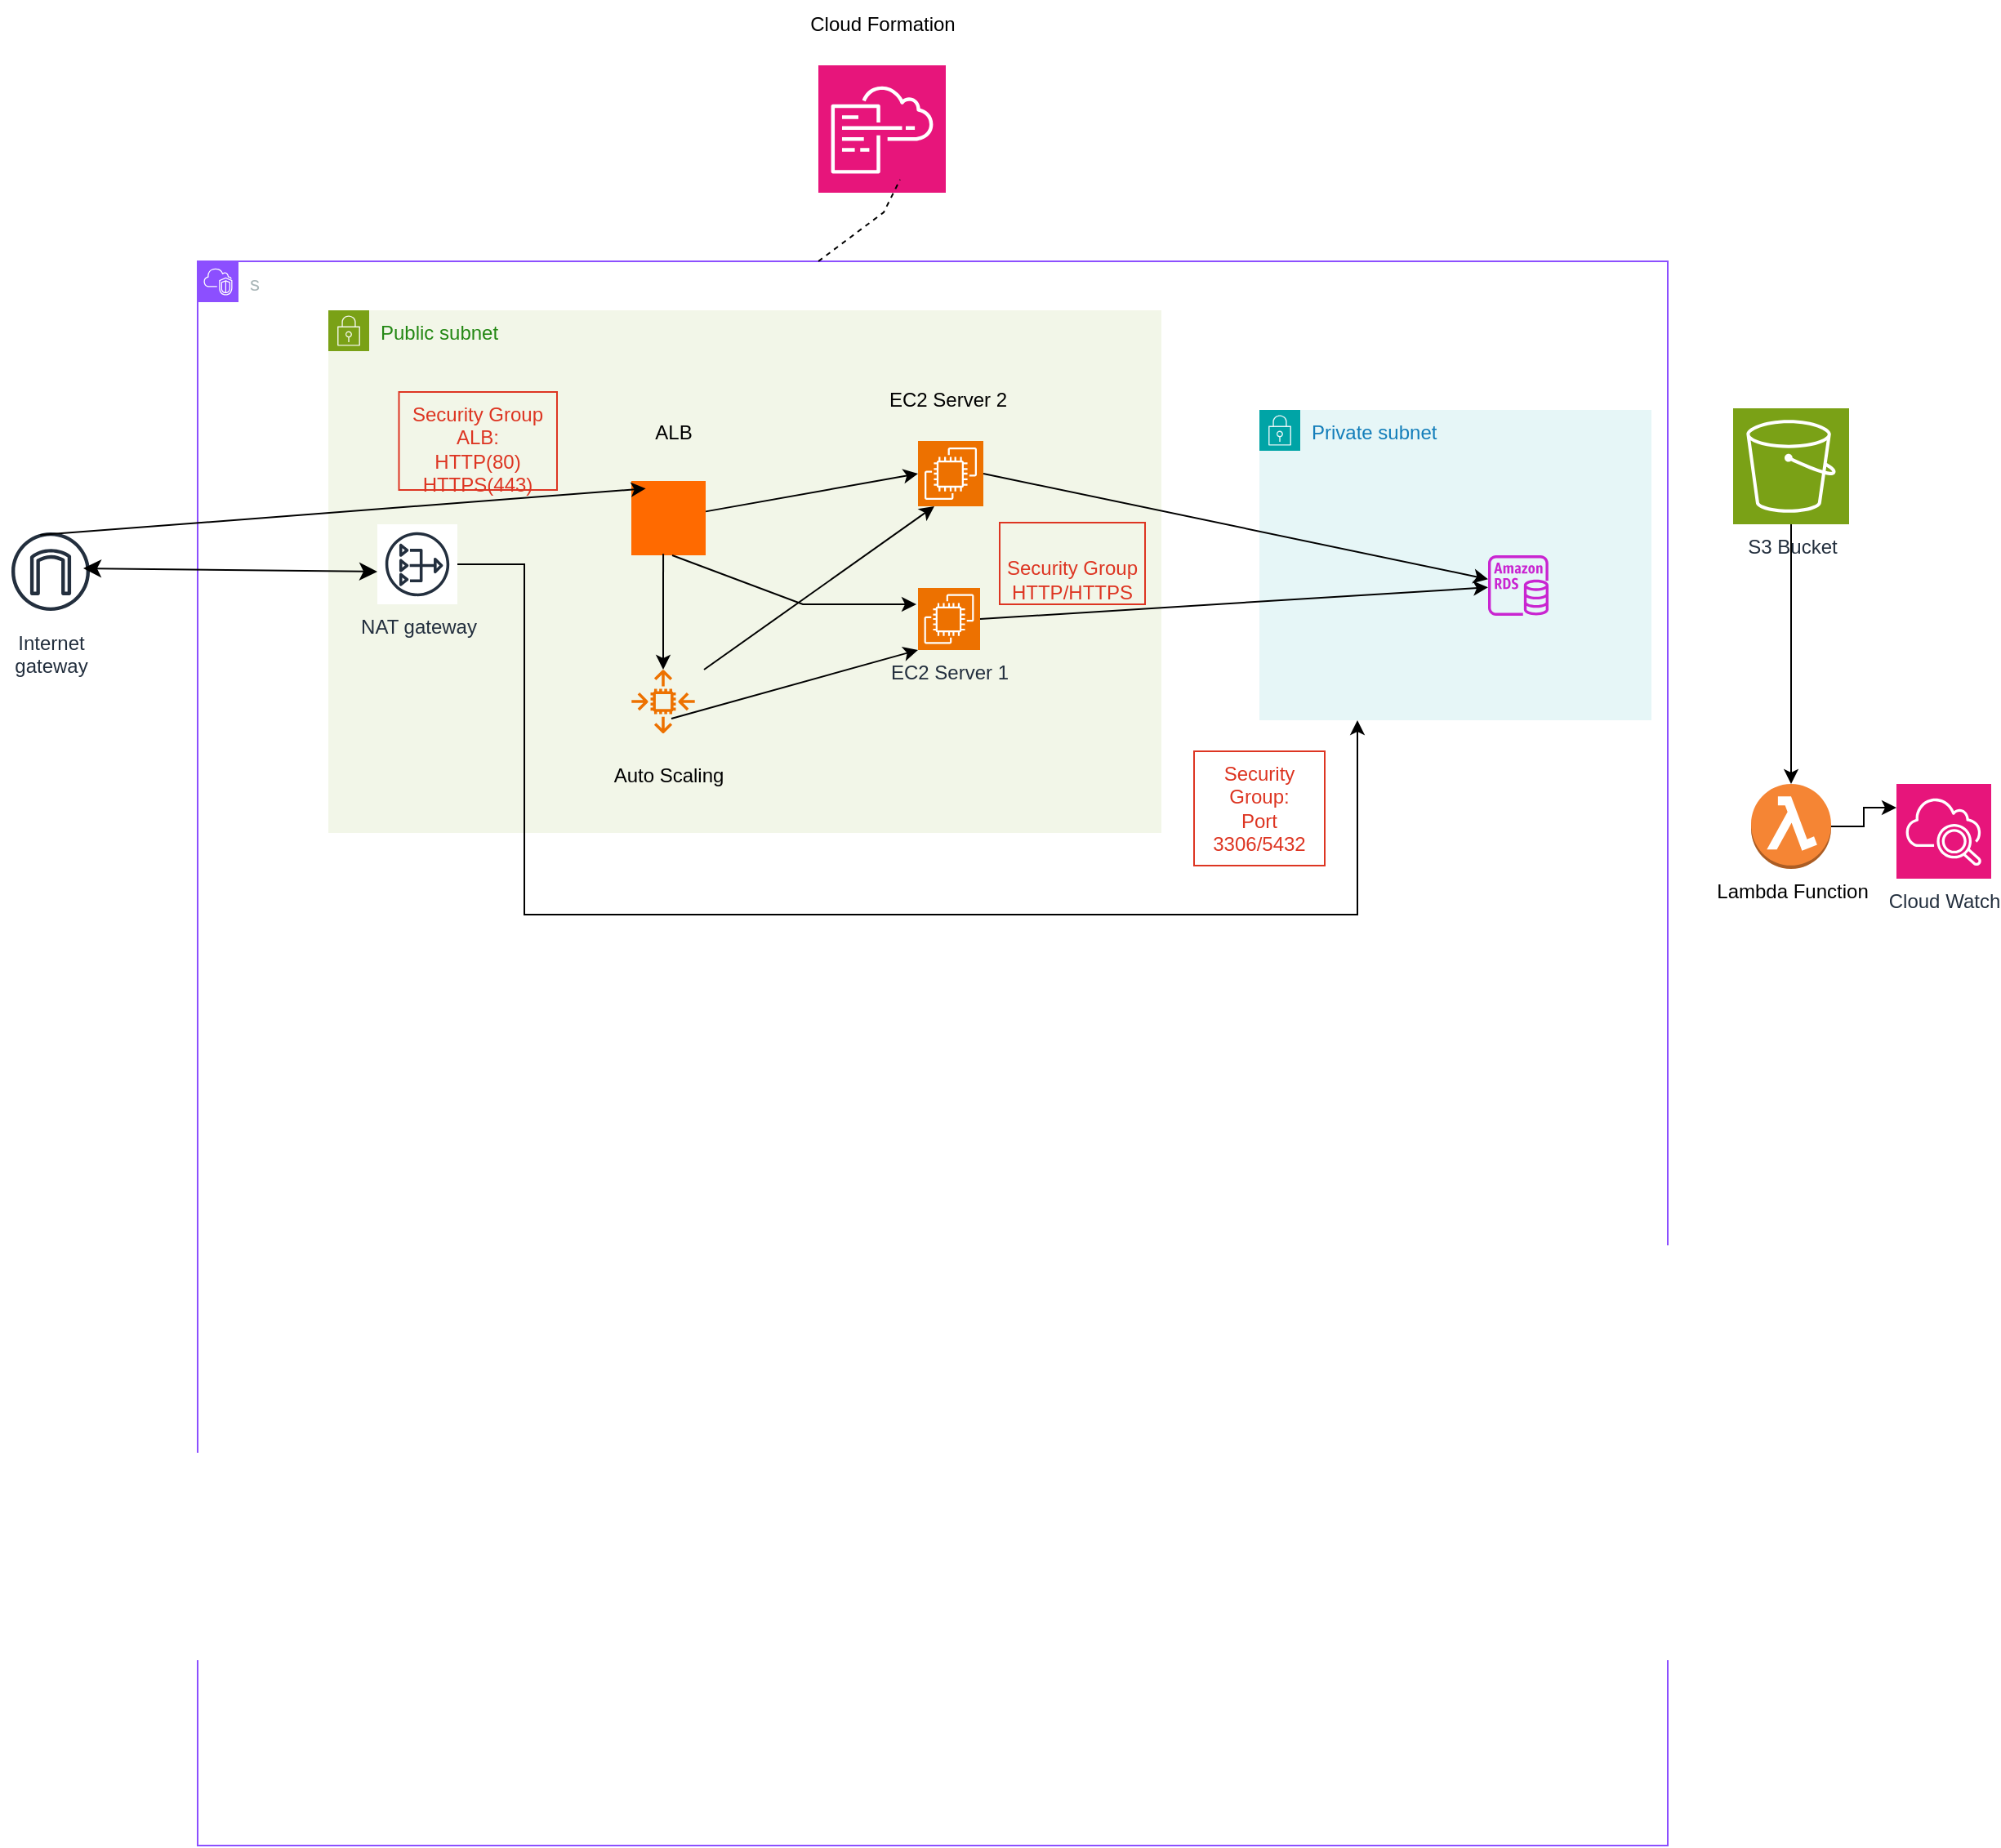 <mxfile version="26.2.12">
  <diagram name="Page-1" id="2AwIE8QZRybat6gesc6J">
    <mxGraphModel dx="2413" dy="1545" grid="1" gridSize="10" guides="1" tooltips="1" connect="1" arrows="1" fold="1" page="1" pageScale="1" pageWidth="1100" pageHeight="850" math="0" shadow="0">
      <root>
        <mxCell id="0" />
        <mxCell id="1" parent="0" />
        <mxCell id="Gijo1m3uwTllKVOmiwNN-1" value="s" style="points=[[0,0],[0.25,0],[0.5,0],[0.75,0],[1,0],[1,0.25],[1,0.5],[1,0.75],[1,1],[0.75,1],[0.5,1],[0.25,1],[0,1],[0,0.75],[0,0.5],[0,0.25]];outlineConnect=0;gradientColor=none;html=1;whiteSpace=wrap;fontSize=12;fontStyle=0;container=0;pointerEvents=0;collapsible=0;recursiveResize=0;shape=mxgraph.aws4.group;grIcon=mxgraph.aws4.group_vpc2;strokeColor=#8C4FFF;fillColor=none;verticalAlign=top;align=left;spacingLeft=30;fontColor=#AAB7B8;dashed=0;" vertex="1" parent="1">
          <mxGeometry x="-20" y="90" width="900" height="970" as="geometry" />
        </mxCell>
        <mxCell id="Gijo1m3uwTllKVOmiwNN-2" value="Public subnet" style="points=[[0,0],[0.25,0],[0.5,0],[0.75,0],[1,0],[1,0.25],[1,0.5],[1,0.75],[1,1],[0.75,1],[0.5,1],[0.25,1],[0,1],[0,0.75],[0,0.5],[0,0.25]];outlineConnect=0;gradientColor=none;html=1;whiteSpace=wrap;fontSize=12;fontStyle=0;container=1;pointerEvents=0;collapsible=0;recursiveResize=0;shape=mxgraph.aws4.group;grIcon=mxgraph.aws4.group_security_group;grStroke=0;strokeColor=#7AA116;fillColor=#F2F6E8;verticalAlign=top;align=left;spacingLeft=30;fontColor=#248814;dashed=0;" vertex="1" parent="1">
          <mxGeometry x="60" y="120" width="510" height="320" as="geometry" />
        </mxCell>
        <mxCell id="Gijo1m3uwTllKVOmiwNN-39" value="" style="edgeStyle=none;rounded=0;orthogonalLoop=1;jettySize=auto;html=1;entryX=0;entryY=0.5;entryDx=0;entryDy=0;entryPerimeter=0;" edge="1" parent="Gijo1m3uwTllKVOmiwNN-2" source="Gijo1m3uwTllKVOmiwNN-3" target="Gijo1m3uwTllKVOmiwNN-5">
          <mxGeometry relative="1" as="geometry" />
        </mxCell>
        <mxCell id="Gijo1m3uwTllKVOmiwNN-3" value="" style="points=[];aspect=fixed;html=1;align=center;shadow=0;dashed=0;fillColor=#FF6A00;strokeColor=none;shape=mxgraph.alibaba_cloud.alb_application_load_balancer_02;" vertex="1" parent="Gijo1m3uwTllKVOmiwNN-2">
          <mxGeometry x="185.5" y="104.5" width="45.5" height="45.5" as="geometry" />
        </mxCell>
        <mxCell id="Gijo1m3uwTllKVOmiwNN-4" value="EC2 Server 1" style="sketch=0;points=[[0,0,0],[0.25,0,0],[0.5,0,0],[0.75,0,0],[1,0,0],[0,1,0],[0.25,1,0],[0.5,1,0],[0.75,1,0],[1,1,0],[0,0.25,0],[0,0.5,0],[0,0.75,0],[1,0.25,0],[1,0.5,0],[1,0.75,0]];outlineConnect=0;fontColor=#232F3E;fillColor=#ED7100;strokeColor=#ffffff;dashed=0;verticalLabelPosition=bottom;verticalAlign=top;align=center;html=1;fontSize=12;fontStyle=0;aspect=fixed;shape=mxgraph.aws4.resourceIcon;resIcon=mxgraph.aws4.ec2;" vertex="1" parent="Gijo1m3uwTllKVOmiwNN-2">
          <mxGeometry x="361" y="170" width="38" height="38" as="geometry" />
        </mxCell>
        <mxCell id="Gijo1m3uwTllKVOmiwNN-5" value="" style="sketch=0;points=[[0,0,0],[0.25,0,0],[0.5,0,0],[0.75,0,0],[1,0,0],[0,1,0],[0.25,1,0],[0.5,1,0],[0.75,1,0],[1,1,0],[0,0.25,0],[0,0.5,0],[0,0.75,0],[1,0.25,0],[1,0.5,0],[1,0.75,0]];outlineConnect=0;fontColor=#232F3E;fillColor=#ED7100;strokeColor=#ffffff;dashed=0;verticalLabelPosition=bottom;verticalAlign=top;align=center;html=1;fontSize=12;fontStyle=0;aspect=fixed;shape=mxgraph.aws4.resourceIcon;resIcon=mxgraph.aws4.ec2;" vertex="1" parent="Gijo1m3uwTllKVOmiwNN-2">
          <mxGeometry x="361" y="80" width="40" height="40" as="geometry" />
        </mxCell>
        <mxCell id="Gijo1m3uwTllKVOmiwNN-6" value="" style="sketch=0;outlineConnect=0;fontColor=#232F3E;gradientColor=none;fillColor=#ED7100;strokeColor=none;dashed=0;verticalLabelPosition=bottom;verticalAlign=top;align=center;html=1;fontSize=12;fontStyle=0;aspect=fixed;pointerEvents=1;shape=mxgraph.aws4.auto_scaling2;" vertex="1" parent="Gijo1m3uwTllKVOmiwNN-2">
          <mxGeometry x="185.5" y="220" width="39" height="39" as="geometry" />
        </mxCell>
        <mxCell id="Gijo1m3uwTllKVOmiwNN-7" value="NAT gateway" style="sketch=0;outlineConnect=0;fontColor=#232F3E;gradientColor=none;strokeColor=#232F3E;fillColor=#ffffff;dashed=0;verticalLabelPosition=bottom;verticalAlign=top;align=center;html=1;fontSize=12;fontStyle=0;aspect=fixed;shape=mxgraph.aws4.resourceIcon;resIcon=mxgraph.aws4.nat_gateway;" vertex="1" parent="Gijo1m3uwTllKVOmiwNN-2">
          <mxGeometry x="30" y="131" width="49" height="49" as="geometry" />
        </mxCell>
        <mxCell id="Gijo1m3uwTllKVOmiwNN-23" value="&lt;div&gt;ALB&lt;/div&gt;" style="text;html=1;align=center;verticalAlign=middle;resizable=0;points=[];autosize=1;strokeColor=none;fillColor=none;" vertex="1" parent="Gijo1m3uwTllKVOmiwNN-2">
          <mxGeometry x="185.5" y="60" width="50" height="30" as="geometry" />
        </mxCell>
        <mxCell id="Gijo1m3uwTllKVOmiwNN-25" value="EC2 Server 2" style="text;html=1;align=center;verticalAlign=middle;resizable=0;points=[];autosize=1;strokeColor=none;fillColor=none;" vertex="1" parent="Gijo1m3uwTllKVOmiwNN-2">
          <mxGeometry x="329" y="40" width="100" height="30" as="geometry" />
        </mxCell>
        <mxCell id="Gijo1m3uwTllKVOmiwNN-24" value="Auto Scaling" style="text;html=1;align=center;verticalAlign=middle;resizable=0;points=[];autosize=1;strokeColor=none;fillColor=none;" vertex="1" parent="Gijo1m3uwTllKVOmiwNN-2">
          <mxGeometry x="163.25" y="270" width="90" height="30" as="geometry" />
        </mxCell>
        <mxCell id="Gijo1m3uwTllKVOmiwNN-40" value="" style="edgeStyle=none;orthogonalLoop=1;jettySize=auto;html=1;rounded=0;" edge="1" parent="Gijo1m3uwTllKVOmiwNN-2">
          <mxGeometry width="100" relative="1" as="geometry">
            <mxPoint x="210.5" y="150" as="sourcePoint" />
            <mxPoint x="360" y="180" as="targetPoint" />
            <Array as="points">
              <mxPoint x="290.5" y="180" />
            </Array>
          </mxGeometry>
        </mxCell>
        <mxCell id="Gijo1m3uwTllKVOmiwNN-50" value="" style="edgeStyle=none;orthogonalLoop=1;jettySize=auto;html=1;rounded=0;exitX=0.429;exitY=0.98;exitDx=0;exitDy=0;exitPerimeter=0;" edge="1" parent="Gijo1m3uwTllKVOmiwNN-2" source="Gijo1m3uwTllKVOmiwNN-3" target="Gijo1m3uwTllKVOmiwNN-6">
          <mxGeometry width="100" relative="1" as="geometry">
            <mxPoint x="150" y="160" as="sourcePoint" />
            <mxPoint x="250" y="160" as="targetPoint" />
            <Array as="points" />
          </mxGeometry>
        </mxCell>
        <mxCell id="Gijo1m3uwTllKVOmiwNN-51" value="&lt;div&gt;Security Group ALB:&lt;/div&gt;&lt;div&gt;HTTP(80) HTTPS(443)&lt;/div&gt;" style="fillColor=none;strokeColor=#DD3522;verticalAlign=top;fontStyle=0;fontColor=#DD3522;whiteSpace=wrap;html=1;" vertex="1" parent="Gijo1m3uwTllKVOmiwNN-2">
          <mxGeometry x="43.25" y="50" width="96.75" height="60" as="geometry" />
        </mxCell>
        <mxCell id="Gijo1m3uwTllKVOmiwNN-57" value="&lt;br&gt;&lt;div&gt;Security Group&lt;/div&gt;&lt;div&gt;HTTP/HTTPS&lt;/div&gt;" style="fillColor=none;strokeColor=#DD3522;verticalAlign=top;fontStyle=0;fontColor=#DD3522;whiteSpace=wrap;html=1;" vertex="1" parent="Gijo1m3uwTllKVOmiwNN-2">
          <mxGeometry x="411" y="130" width="89" height="50" as="geometry" />
        </mxCell>
        <mxCell id="Gijo1m3uwTllKVOmiwNN-9" value="Private subnet" style="points=[[0,0],[0.25,0],[0.5,0],[0.75,0],[1,0],[1,0.25],[1,0.5],[1,0.75],[1,1],[0.75,1],[0.5,1],[0.25,1],[0,1],[0,0.75],[0,0.5],[0,0.25]];outlineConnect=0;gradientColor=none;html=1;whiteSpace=wrap;fontSize=12;fontStyle=0;container=1;pointerEvents=0;collapsible=0;recursiveResize=0;shape=mxgraph.aws4.group;grIcon=mxgraph.aws4.group_security_group;grStroke=0;strokeColor=#00A4A6;fillColor=#E6F6F7;verticalAlign=top;align=left;spacingLeft=30;fontColor=#147EBA;dashed=0;" vertex="1" parent="1">
          <mxGeometry x="630" y="181" width="240" height="190" as="geometry" />
        </mxCell>
        <mxCell id="Gijo1m3uwTllKVOmiwNN-14" value="" style="sketch=0;outlineConnect=0;fontColor=#232F3E;gradientColor=none;fillColor=#C925D1;strokeColor=none;dashed=0;verticalLabelPosition=bottom;verticalAlign=top;align=center;html=1;fontSize=12;fontStyle=0;aspect=fixed;pointerEvents=1;shape=mxgraph.aws4.rds_instance;" vertex="1" parent="Gijo1m3uwTllKVOmiwNN-9">
          <mxGeometry x="140" y="89" width="37" height="37" as="geometry" />
        </mxCell>
        <mxCell id="Gijo1m3uwTllKVOmiwNN-17" value="Lambda Function&lt;div&gt;&lt;br&gt;&lt;/div&gt;" style="outlineConnect=0;dashed=0;verticalLabelPosition=bottom;verticalAlign=top;align=center;html=1;shape=mxgraph.aws3.lambda_function;fillColor=#F58534;gradientColor=none;" vertex="1" parent="1">
          <mxGeometry x="931" y="410" width="49" height="52" as="geometry" />
        </mxCell>
        <mxCell id="Gijo1m3uwTllKVOmiwNN-19" value="Cloud Watch" style="sketch=0;points=[[0,0,0],[0.25,0,0],[0.5,0,0],[0.75,0,0],[1,0,0],[0,1,0],[0.25,1,0],[0.5,1,0],[0.75,1,0],[1,1,0],[0,0.25,0],[0,0.5,0],[0,0.75,0],[1,0.25,0],[1,0.5,0],[1,0.75,0]];points=[[0,0,0],[0.25,0,0],[0.5,0,0],[0.75,0,0],[1,0,0],[0,1,0],[0.25,1,0],[0.5,1,0],[0.75,1,0],[1,1,0],[0,0.25,0],[0,0.5,0],[0,0.75,0],[1,0.25,0],[1,0.5,0],[1,0.75,0]];outlineConnect=0;fontColor=#232F3E;fillColor=#E7157B;strokeColor=#ffffff;dashed=0;verticalLabelPosition=bottom;verticalAlign=top;align=center;html=1;fontSize=12;fontStyle=0;aspect=fixed;shape=mxgraph.aws4.resourceIcon;resIcon=mxgraph.aws4.cloudwatch_2;" vertex="1" parent="1">
          <mxGeometry x="1020" y="410" width="58" height="58" as="geometry" />
        </mxCell>
        <mxCell id="Gijo1m3uwTllKVOmiwNN-20" value="" style="sketch=0;points=[[0,0,0],[0.25,0,0],[0.5,0,0],[0.75,0,0],[1,0,0],[0,1,0],[0.25,1,0],[0.5,1,0],[0.75,1,0],[1,1,0],[0,0.25,0],[0,0.5,0],[0,0.75,0],[1,0.25,0],[1,0.5,0],[1,0.75,0]];points=[[0,0,0],[0.25,0,0],[0.5,0,0],[0.75,0,0],[1,0,0],[0,1,0],[0.25,1,0],[0.5,1,0],[0.75,1,0],[1,1,0],[0,0.25,0],[0,0.5,0],[0,0.75,0],[1,0.25,0],[1,0.5,0],[1,0.75,0]];outlineConnect=0;fontColor=#232F3E;fillColor=#E7157B;strokeColor=#ffffff;dashed=0;verticalLabelPosition=bottom;verticalAlign=top;align=center;html=1;fontSize=12;fontStyle=0;aspect=fixed;shape=mxgraph.aws4.resourceIcon;resIcon=mxgraph.aws4.cloudformation;" vertex="1" parent="1">
          <mxGeometry x="360" y="-30" width="78" height="78" as="geometry" />
        </mxCell>
        <mxCell id="Gijo1m3uwTllKVOmiwNN-22" value="Internet&#xa;gateway" style="sketch=0;outlineConnect=0;fontColor=#232F3E;gradientColor=none;strokeColor=#232F3E;fillColor=#ffffff;dashed=0;verticalLabelPosition=bottom;verticalAlign=top;align=center;html=1;fontSize=12;fontStyle=0;aspect=fixed;shape=mxgraph.aws4.resourceIcon;resIcon=mxgraph.aws4.internet_gateway;" vertex="1" parent="1">
          <mxGeometry x="-140" y="250" width="60" height="60" as="geometry" />
        </mxCell>
        <mxCell id="Gijo1m3uwTllKVOmiwNN-28" value="S3 Bucket&lt;div&gt;&lt;br&gt;&lt;/div&gt;" style="sketch=0;points=[[0,0,0],[0.25,0,0],[0.5,0,0],[0.75,0,0],[1,0,0],[0,1,0],[0.25,1,0],[0.5,1,0],[0.75,1,0],[1,1,0],[0,0.25,0],[0,0.5,0],[0,0.75,0],[1,0.25,0],[1,0.5,0],[1,0.75,0]];outlineConnect=0;fontColor=#232F3E;fillColor=#7AA116;strokeColor=#ffffff;dashed=0;verticalLabelPosition=bottom;verticalAlign=top;align=center;html=1;fontSize=12;fontStyle=0;aspect=fixed;shape=mxgraph.aws4.resourceIcon;resIcon=mxgraph.aws4.s3;" vertex="1" parent="1">
          <mxGeometry x="920" y="180" width="71" height="71" as="geometry" />
        </mxCell>
        <mxCell id="Gijo1m3uwTllKVOmiwNN-31" style="edgeStyle=orthogonalEdgeStyle;rounded=0;orthogonalLoop=1;jettySize=auto;html=1;entryX=0.25;entryY=1;entryDx=0;entryDy=0;" edge="1" parent="1" source="Gijo1m3uwTllKVOmiwNN-7" target="Gijo1m3uwTllKVOmiwNN-9">
          <mxGeometry relative="1" as="geometry">
            <Array as="points">
              <mxPoint x="180" y="490" />
              <mxPoint x="690" y="490" />
            </Array>
          </mxGeometry>
        </mxCell>
        <mxCell id="Gijo1m3uwTllKVOmiwNN-35" style="edgeStyle=orthogonalEdgeStyle;rounded=0;orthogonalLoop=1;jettySize=auto;html=1;entryX=0.5;entryY=0;entryDx=0;entryDy=0;entryPerimeter=0;" edge="1" parent="1" source="Gijo1m3uwTllKVOmiwNN-28" target="Gijo1m3uwTllKVOmiwNN-17">
          <mxGeometry relative="1" as="geometry" />
        </mxCell>
        <mxCell id="Gijo1m3uwTllKVOmiwNN-36" style="edgeStyle=orthogonalEdgeStyle;rounded=0;orthogonalLoop=1;jettySize=auto;html=1;exitX=1;exitY=0.5;exitDx=0;exitDy=0;exitPerimeter=0;entryX=0;entryY=0.25;entryDx=0;entryDy=0;entryPerimeter=0;" edge="1" parent="1" source="Gijo1m3uwTllKVOmiwNN-17" target="Gijo1m3uwTllKVOmiwNN-19">
          <mxGeometry relative="1" as="geometry" />
        </mxCell>
        <mxCell id="Gijo1m3uwTllKVOmiwNN-43" value="" style="edgeStyle=none;orthogonalLoop=1;jettySize=auto;html=1;rounded=0;exitX=1;exitY=0.5;exitDx=0;exitDy=0;exitPerimeter=0;" edge="1" parent="1" source="Gijo1m3uwTllKVOmiwNN-4" target="Gijo1m3uwTllKVOmiwNN-14">
          <mxGeometry width="100" relative="1" as="geometry">
            <mxPoint x="470" y="330" as="sourcePoint" />
            <mxPoint x="570" y="330" as="targetPoint" />
            <Array as="points" />
          </mxGeometry>
        </mxCell>
        <mxCell id="Gijo1m3uwTllKVOmiwNN-47" value="" style="endArrow=none;dashed=1;html=1;rounded=0;" edge="1" parent="1">
          <mxGeometry width="50" height="50" relative="1" as="geometry">
            <mxPoint x="360" y="90" as="sourcePoint" />
            <mxPoint x="410" y="40" as="targetPoint" />
            <Array as="points">
              <mxPoint x="400" y="60" />
            </Array>
          </mxGeometry>
        </mxCell>
        <mxCell id="Gijo1m3uwTllKVOmiwNN-49" value="" style="edgeStyle=none;orthogonalLoop=1;jettySize=auto;html=1;endArrow=classic;startArrow=classic;endSize=8;startSize=8;rounded=0;" edge="1" parent="1">
          <mxGeometry width="100" relative="1" as="geometry">
            <mxPoint x="-90" y="277.99" as="sourcePoint" />
            <mxPoint x="90" y="280" as="targetPoint" />
            <Array as="points" />
          </mxGeometry>
        </mxCell>
        <mxCell id="Gijo1m3uwTllKVOmiwNN-56" value="" style="edgeStyle=none;orthogonalLoop=1;jettySize=auto;html=1;rounded=0;entryX=0.194;entryY=0.101;entryDx=0;entryDy=0;entryPerimeter=0;exitX=0.394;exitY=0.126;exitDx=0;exitDy=0;exitPerimeter=0;" edge="1" parent="1" source="Gijo1m3uwTllKVOmiwNN-22" target="Gijo1m3uwTllKVOmiwNN-3">
          <mxGeometry width="100" relative="1" as="geometry">
            <mxPoint x="-200" y="200" as="sourcePoint" />
            <mxPoint x="-100" y="200" as="targetPoint" />
            <Array as="points" />
          </mxGeometry>
        </mxCell>
        <mxCell id="Gijo1m3uwTllKVOmiwNN-58" value="Security Group:&lt;div&gt;Port 3306/5432&lt;/div&gt;" style="fillColor=none;strokeColor=#DD3522;verticalAlign=top;fontStyle=0;fontColor=#DD3522;whiteSpace=wrap;html=1;" vertex="1" parent="1">
          <mxGeometry x="590" y="390" width="80" height="70" as="geometry" />
        </mxCell>
        <mxCell id="Gijo1m3uwTllKVOmiwNN-60" value="" style="edgeStyle=none;orthogonalLoop=1;jettySize=auto;html=1;rounded=0;exitX=1;exitY=0.5;exitDx=0;exitDy=0;exitPerimeter=0;" edge="1" parent="1" source="Gijo1m3uwTllKVOmiwNN-5" target="Gijo1m3uwTllKVOmiwNN-14">
          <mxGeometry width="100" relative="1" as="geometry">
            <mxPoint x="470" y="210" as="sourcePoint" />
            <mxPoint x="570" y="210" as="targetPoint" />
            <Array as="points" />
          </mxGeometry>
        </mxCell>
        <mxCell id="Gijo1m3uwTllKVOmiwNN-61" value="" style="edgeStyle=none;orthogonalLoop=1;jettySize=auto;html=1;rounded=0;entryX=0.25;entryY=1;entryDx=0;entryDy=0;entryPerimeter=0;" edge="1" parent="1" target="Gijo1m3uwTllKVOmiwNN-5">
          <mxGeometry width="100" relative="1" as="geometry">
            <mxPoint x="290" y="340" as="sourcePoint" />
            <mxPoint x="350" y="360" as="targetPoint" />
            <Array as="points" />
          </mxGeometry>
        </mxCell>
        <mxCell id="Gijo1m3uwTllKVOmiwNN-62" value="" style="edgeStyle=none;orthogonalLoop=1;jettySize=auto;html=1;rounded=0;entryX=0;entryY=1;entryDx=0;entryDy=0;entryPerimeter=0;" edge="1" parent="1" target="Gijo1m3uwTllKVOmiwNN-4">
          <mxGeometry width="100" relative="1" as="geometry">
            <mxPoint x="270" y="370" as="sourcePoint" />
            <mxPoint x="370" y="370" as="targetPoint" />
            <Array as="points" />
          </mxGeometry>
        </mxCell>
        <mxCell id="Gijo1m3uwTllKVOmiwNN-63" value="Cloud Formation" style="text;html=1;align=center;verticalAlign=middle;resizable=0;points=[];autosize=1;strokeColor=none;fillColor=none;" vertex="1" parent="1">
          <mxGeometry x="344" y="-70" width="110" height="30" as="geometry" />
        </mxCell>
      </root>
    </mxGraphModel>
  </diagram>
</mxfile>
